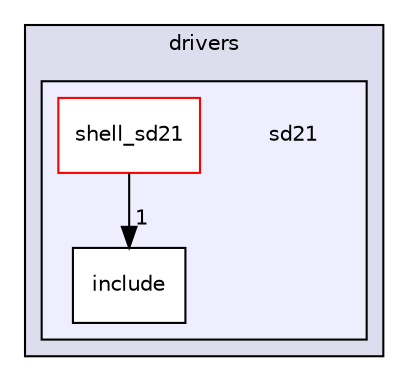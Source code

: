 digraph "drivers/sd21" {
  bgcolor=transparent;
  compound=true
  node [ fontsize="10", fontname="Helvetica"];
  edge [ labelfontsize="10", labelfontname="Helvetica"];
  subgraph clusterdir_14bc92f4b96c8519b376567118ac28b3 {
    graph [ bgcolor="#ddddee", pencolor="black", label="drivers" fontname="Helvetica", fontsize="10", URL="dir_14bc92f4b96c8519b376567118ac28b3.html"]
  subgraph clusterdir_728b25c718f7b838c79244bdc5d23400 {
    graph [ bgcolor="#eeeeff", pencolor="black", label="" URL="dir_728b25c718f7b838c79244bdc5d23400.html"];
    dir_728b25c718f7b838c79244bdc5d23400 [shape=plaintext label="sd21"];
    dir_6b1024f0fe1a11b37c2ff03901171044 [shape=box label="include" color="black" fillcolor="white" style="filled" URL="dir_6b1024f0fe1a11b37c2ff03901171044.html"];
    dir_eb7500d1778657461a6af645f256f48f [shape=box label="shell_sd21" color="red" fillcolor="white" style="filled" URL="dir_eb7500d1778657461a6af645f256f48f.html"];
  }
  }
  dir_eb7500d1778657461a6af645f256f48f->dir_6b1024f0fe1a11b37c2ff03901171044 [headlabel="1", labeldistance=1.5 headhref="dir_000023_000022.html"];
}

